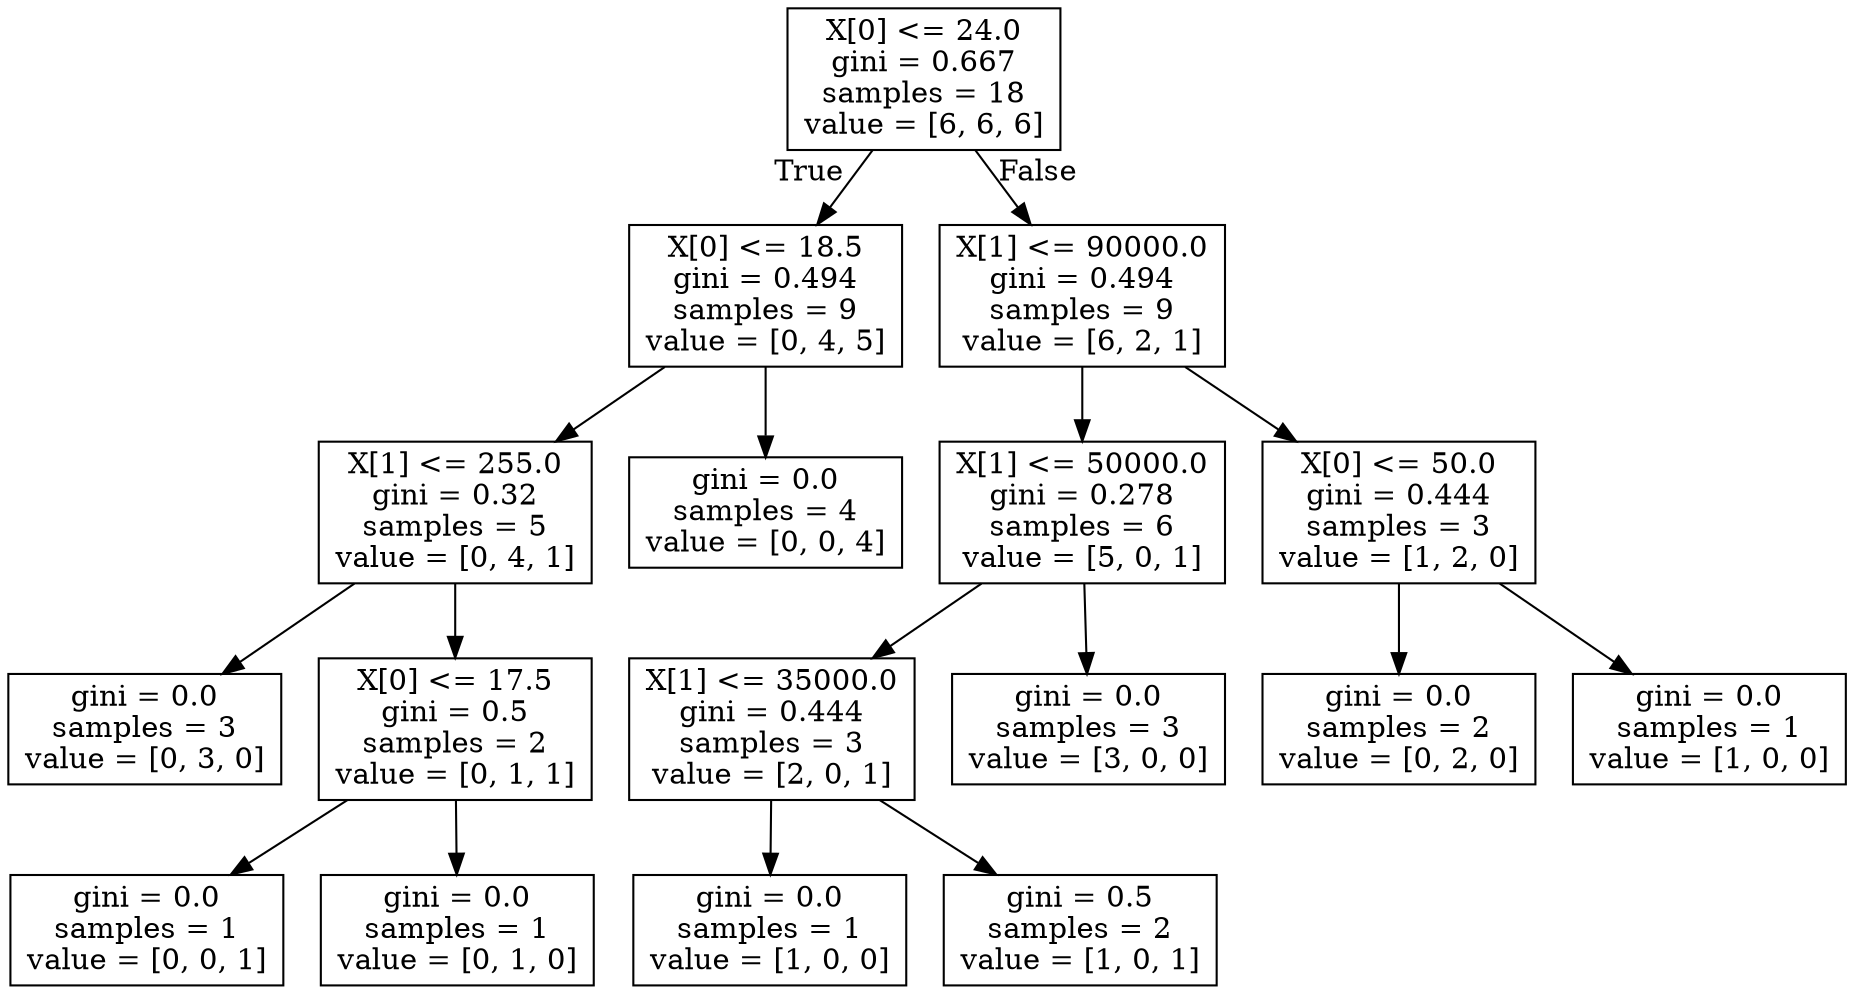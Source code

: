 digraph Tree {
node [shape=box] ;
0 [label="X[0] <= 24.0\ngini = 0.667\nsamples = 18\nvalue = [6, 6, 6]"] ;
1 [label="X[0] <= 18.5\ngini = 0.494\nsamples = 9\nvalue = [0, 4, 5]"] ;
0 -> 1 [labeldistance=2.5, labelangle=45, headlabel="True"] ;
2 [label="X[1] <= 255.0\ngini = 0.32\nsamples = 5\nvalue = [0, 4, 1]"] ;
1 -> 2 ;
3 [label="gini = 0.0\nsamples = 3\nvalue = [0, 3, 0]"] ;
2 -> 3 ;
4 [label="X[0] <= 17.5\ngini = 0.5\nsamples = 2\nvalue = [0, 1, 1]"] ;
2 -> 4 ;
5 [label="gini = 0.0\nsamples = 1\nvalue = [0, 0, 1]"] ;
4 -> 5 ;
6 [label="gini = 0.0\nsamples = 1\nvalue = [0, 1, 0]"] ;
4 -> 6 ;
7 [label="gini = 0.0\nsamples = 4\nvalue = [0, 0, 4]"] ;
1 -> 7 ;
8 [label="X[1] <= 90000.0\ngini = 0.494\nsamples = 9\nvalue = [6, 2, 1]"] ;
0 -> 8 [labeldistance=2.5, labelangle=-45, headlabel="False"] ;
9 [label="X[1] <= 50000.0\ngini = 0.278\nsamples = 6\nvalue = [5, 0, 1]"] ;
8 -> 9 ;
10 [label="X[1] <= 35000.0\ngini = 0.444\nsamples = 3\nvalue = [2, 0, 1]"] ;
9 -> 10 ;
11 [label="gini = 0.0\nsamples = 1\nvalue = [1, 0, 0]"] ;
10 -> 11 ;
12 [label="gini = 0.5\nsamples = 2\nvalue = [1, 0, 1]"] ;
10 -> 12 ;
13 [label="gini = 0.0\nsamples = 3\nvalue = [3, 0, 0]"] ;
9 -> 13 ;
14 [label="X[0] <= 50.0\ngini = 0.444\nsamples = 3\nvalue = [1, 2, 0]"] ;
8 -> 14 ;
15 [label="gini = 0.0\nsamples = 2\nvalue = [0, 2, 0]"] ;
14 -> 15 ;
16 [label="gini = 0.0\nsamples = 1\nvalue = [1, 0, 0]"] ;
14 -> 16 ;
}
